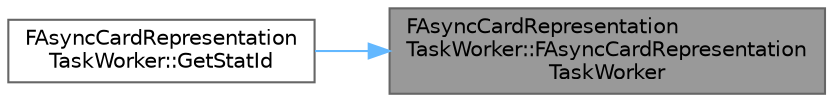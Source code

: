 digraph "FAsyncCardRepresentationTaskWorker::FAsyncCardRepresentationTaskWorker"
{
 // INTERACTIVE_SVG=YES
 // LATEX_PDF_SIZE
  bgcolor="transparent";
  edge [fontname=Helvetica,fontsize=10,labelfontname=Helvetica,labelfontsize=10];
  node [fontname=Helvetica,fontsize=10,shape=box,height=0.2,width=0.4];
  rankdir="RL";
  Node1 [id="Node000001",label="FAsyncCardRepresentation\lTaskWorker::FAsyncCardRepresentation\lTaskWorker",height=0.2,width=0.4,color="gray40", fillcolor="grey60", style="filled", fontcolor="black",tooltip=" "];
  Node1 -> Node2 [id="edge1_Node000001_Node000002",dir="back",color="steelblue1",style="solid",tooltip=" "];
  Node2 [id="Node000002",label="FAsyncCardRepresentation\lTaskWorker::GetStatId",height=0.2,width=0.4,color="grey40", fillcolor="white", style="filled",URL="$d9/d9b/classFAsyncCardRepresentationTaskWorker.html#a71d079e07542298fcdef5ad8a22204e9",tooltip=" "];
}
